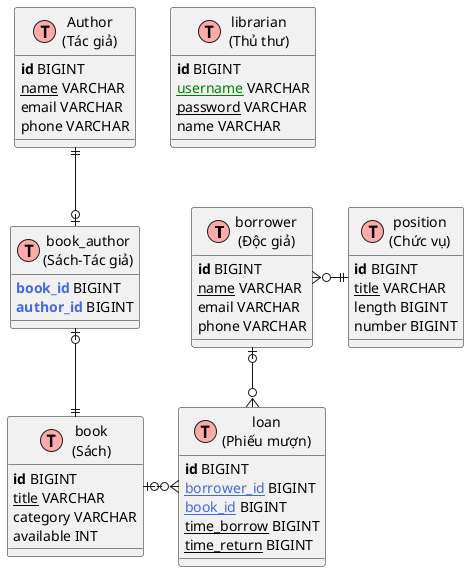 @startuml
'https://plantuml.com/class-diagram
!define Table(name,desc) class name as "desc" << (T,#FFAAAA) >>
!define primary_key(x) <b>x</b>
!define foreign_key(x) <color:royalBlue>x</color>
!define not_null(x) <u>x</u>
!define unique(x) <color:green>x</color>

Table(Borrower, "borrower\n(Độc giả)") {
    primary_key(id) BIGINT
    not_null(name) VARCHAR
    email VARCHAR
    phone VARCHAR
}

Table(Author, "Author\n(Tác giả)") {
    primary_key(id) BIGINT
    not_null(name) VARCHAR
    email VARCHAR
    phone VARCHAR
}

Table(BookAuthor, "book_author\n(Sách-Tác giả)") {
    primary_key(foreign_key(book_id)) BIGINT
    primary_key(foreign_key(author_id)) BIGINT
}


Table(Book, "book\n(Sách)") {
    primary_key(id) BIGINT
    not_null(title) VARCHAR
    category VARCHAR
    available INT
}

Table(Loan, "loan\n(Phiếu mượn)") {
    primary_key(id) BIGINT
    foreign_key(not_null(borrower_id)) BIGINT
    foreign_key(not_null(book_id)) BIGINT
    not_null(time_borrow) BIGINT
    not_null(time_return) BIGINT
}

Table(Position, "position\n(Chức vụ)") {
    primary_key(id) BIGINT
    not_null(title) VARCHAR
    length BIGINT
    number BIGINT
}

Table(Librarian, "librarian\n(Thủ thư)") {
    primary_key(id) BIGINT
    not_null(unique(username)) VARCHAR
    not_null(password) VARCHAR
    name VARCHAR
}

Author ||-d-o| BookAuthor
BookAuthor |o-d-|| Book

Loan }o-u-o| Borrower
Loan }o-l-o| Book

Borrower }o-|| Position

@enduml